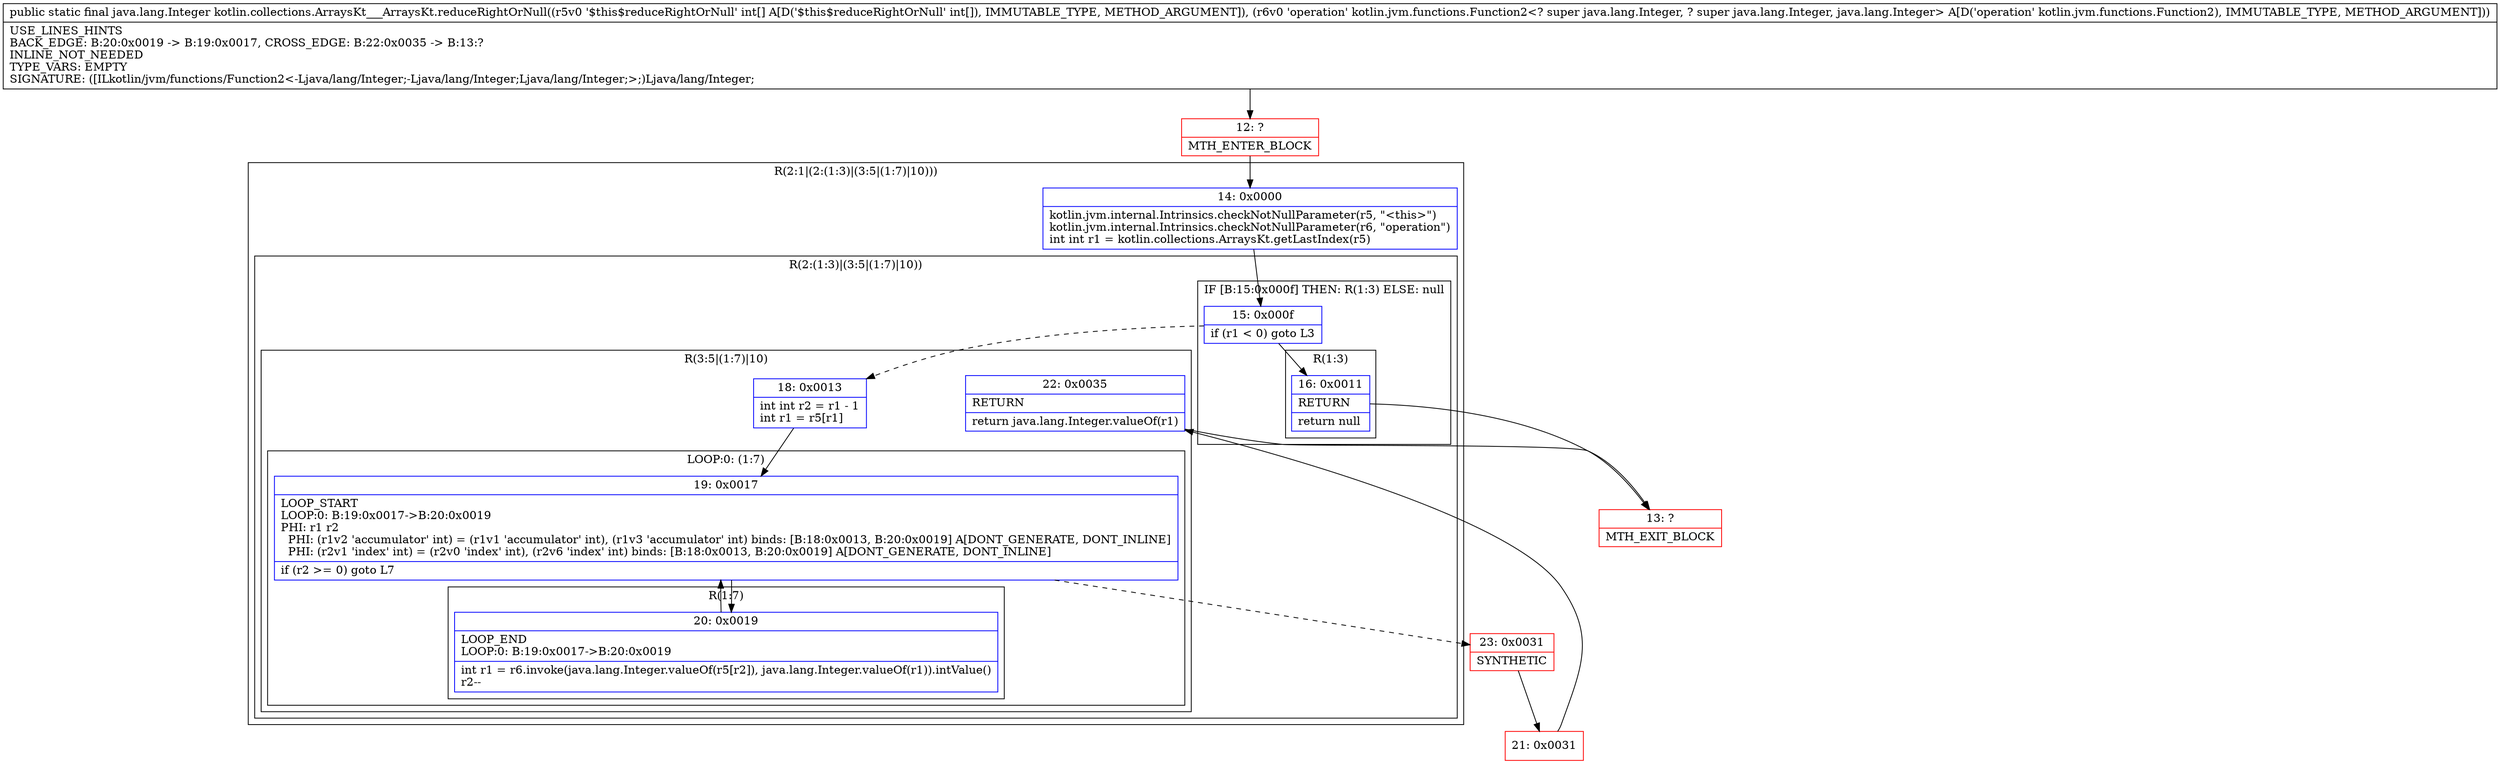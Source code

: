 digraph "CFG forkotlin.collections.ArraysKt___ArraysKt.reduceRightOrNull([ILkotlin\/jvm\/functions\/Function2;)Ljava\/lang\/Integer;" {
subgraph cluster_Region_1453205481 {
label = "R(2:1|(2:(1:3)|(3:5|(1:7)|10)))";
node [shape=record,color=blue];
Node_14 [shape=record,label="{14\:\ 0x0000|kotlin.jvm.internal.Intrinsics.checkNotNullParameter(r5, \"\<this\>\")\lkotlin.jvm.internal.Intrinsics.checkNotNullParameter(r6, \"operation\")\lint int r1 = kotlin.collections.ArraysKt.getLastIndex(r5)\l}"];
subgraph cluster_Region_370833512 {
label = "R(2:(1:3)|(3:5|(1:7)|10))";
node [shape=record,color=blue];
subgraph cluster_IfRegion_1552197792 {
label = "IF [B:15:0x000f] THEN: R(1:3) ELSE: null";
node [shape=record,color=blue];
Node_15 [shape=record,label="{15\:\ 0x000f|if (r1 \< 0) goto L3\l}"];
subgraph cluster_Region_191117337 {
label = "R(1:3)";
node [shape=record,color=blue];
Node_16 [shape=record,label="{16\:\ 0x0011|RETURN\l|return null\l}"];
}
}
subgraph cluster_Region_2120256157 {
label = "R(3:5|(1:7)|10)";
node [shape=record,color=blue];
Node_18 [shape=record,label="{18\:\ 0x0013|int int r2 = r1 \- 1\lint r1 = r5[r1]\l}"];
subgraph cluster_LoopRegion_384080830 {
label = "LOOP:0: (1:7)";
node [shape=record,color=blue];
Node_19 [shape=record,label="{19\:\ 0x0017|LOOP_START\lLOOP:0: B:19:0x0017\-\>B:20:0x0019\lPHI: r1 r2 \l  PHI: (r1v2 'accumulator' int) = (r1v1 'accumulator' int), (r1v3 'accumulator' int) binds: [B:18:0x0013, B:20:0x0019] A[DONT_GENERATE, DONT_INLINE]\l  PHI: (r2v1 'index' int) = (r2v0 'index' int), (r2v6 'index' int) binds: [B:18:0x0013, B:20:0x0019] A[DONT_GENERATE, DONT_INLINE]\l|if (r2 \>= 0) goto L7\l}"];
subgraph cluster_Region_828528612 {
label = "R(1:7)";
node [shape=record,color=blue];
Node_20 [shape=record,label="{20\:\ 0x0019|LOOP_END\lLOOP:0: B:19:0x0017\-\>B:20:0x0019\l|int r1 = r6.invoke(java.lang.Integer.valueOf(r5[r2]), java.lang.Integer.valueOf(r1)).intValue()\lr2\-\-\l}"];
}
}
Node_22 [shape=record,label="{22\:\ 0x0035|RETURN\l|return java.lang.Integer.valueOf(r1)\l}"];
}
}
}
Node_12 [shape=record,color=red,label="{12\:\ ?|MTH_ENTER_BLOCK\l}"];
Node_13 [shape=record,color=red,label="{13\:\ ?|MTH_EXIT_BLOCK\l}"];
Node_23 [shape=record,color=red,label="{23\:\ 0x0031|SYNTHETIC\l}"];
Node_21 [shape=record,color=red,label="{21\:\ 0x0031}"];
MethodNode[shape=record,label="{public static final java.lang.Integer kotlin.collections.ArraysKt___ArraysKt.reduceRightOrNull((r5v0 '$this$reduceRightOrNull' int[] A[D('$this$reduceRightOrNull' int[]), IMMUTABLE_TYPE, METHOD_ARGUMENT]), (r6v0 'operation' kotlin.jvm.functions.Function2\<? super java.lang.Integer, ? super java.lang.Integer, java.lang.Integer\> A[D('operation' kotlin.jvm.functions.Function2), IMMUTABLE_TYPE, METHOD_ARGUMENT]))  | USE_LINES_HINTS\lBACK_EDGE: B:20:0x0019 \-\> B:19:0x0017, CROSS_EDGE: B:22:0x0035 \-\> B:13:?\lINLINE_NOT_NEEDED\lTYPE_VARS: EMPTY\lSIGNATURE: ([ILkotlin\/jvm\/functions\/Function2\<\-Ljava\/lang\/Integer;\-Ljava\/lang\/Integer;Ljava\/lang\/Integer;\>;)Ljava\/lang\/Integer;\l}"];
MethodNode -> Node_12;Node_14 -> Node_15;
Node_15 -> Node_16;
Node_15 -> Node_18[style=dashed];
Node_16 -> Node_13;
Node_18 -> Node_19;
Node_19 -> Node_20;
Node_19 -> Node_23[style=dashed];
Node_20 -> Node_19;
Node_22 -> Node_13;
Node_12 -> Node_14;
Node_23 -> Node_21;
Node_21 -> Node_22;
}

